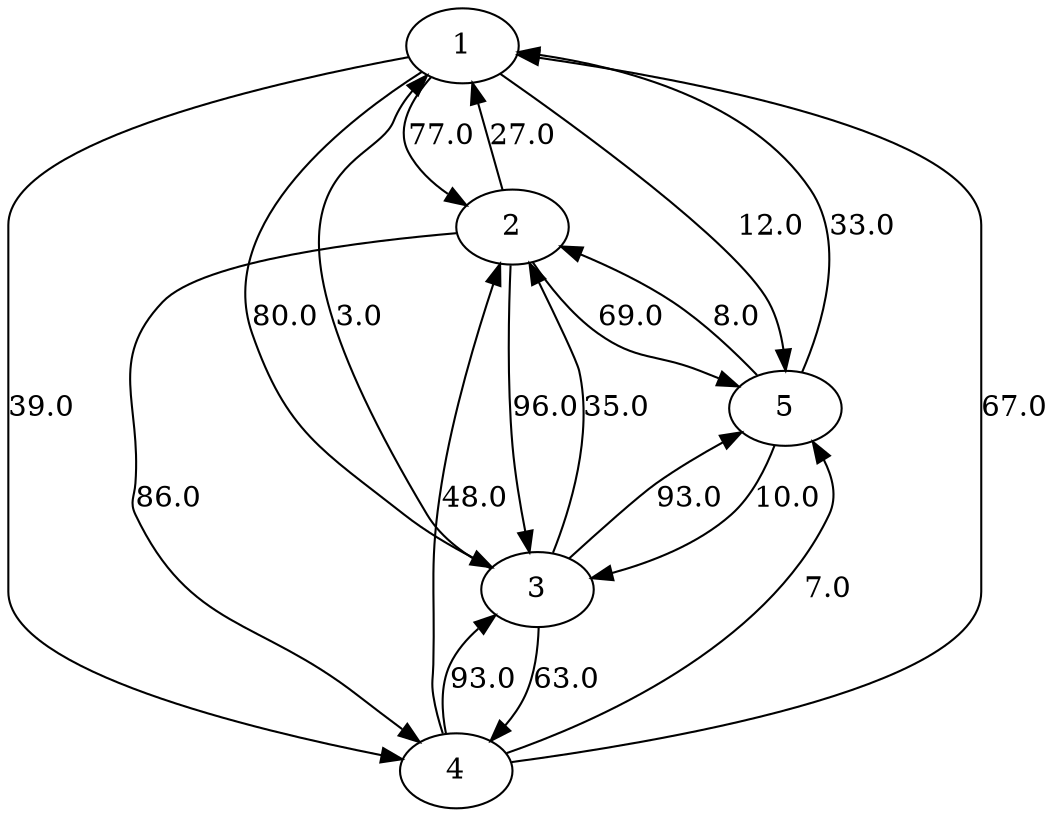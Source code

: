 strict digraph G {
  1 [ label="1" ];
  2 [ label="2" ];
  3 [ label="3" ];
  4 [ label="4" ];
  5 [ label="5" ];
  2 -> 3 [ label="96.0" ];
  5 -> 2 [ label="8.0" ];
  2 -> 5 [ label="69.0" ];
  2 -> 1 [ label="27.0" ];
  3 -> 4 [ label="63.0" ];
  3 -> 1 [ label="3.0" ];
  5 -> 3 [ label="10.0" ];
  1 -> 3 [ label="80.0" ];
  2 -> 4 [ label="86.0" ];
  4 -> 2 [ label="48.0" ];
  1 -> 2 [ label="77.0" ];
  3 -> 5 [ label="93.0" ];
  4 -> 3 [ label="93.0" ];
  4 -> 1 [ label="67.0" ];
  1 -> 5 [ label="12.0" ];
  1 -> 4 [ label="39.0" ];
  4 -> 5 [ label="7.0" ];
  3 -> 2 [ label="35.0" ];
  5 -> 1 [ label="33.0" ];
}
